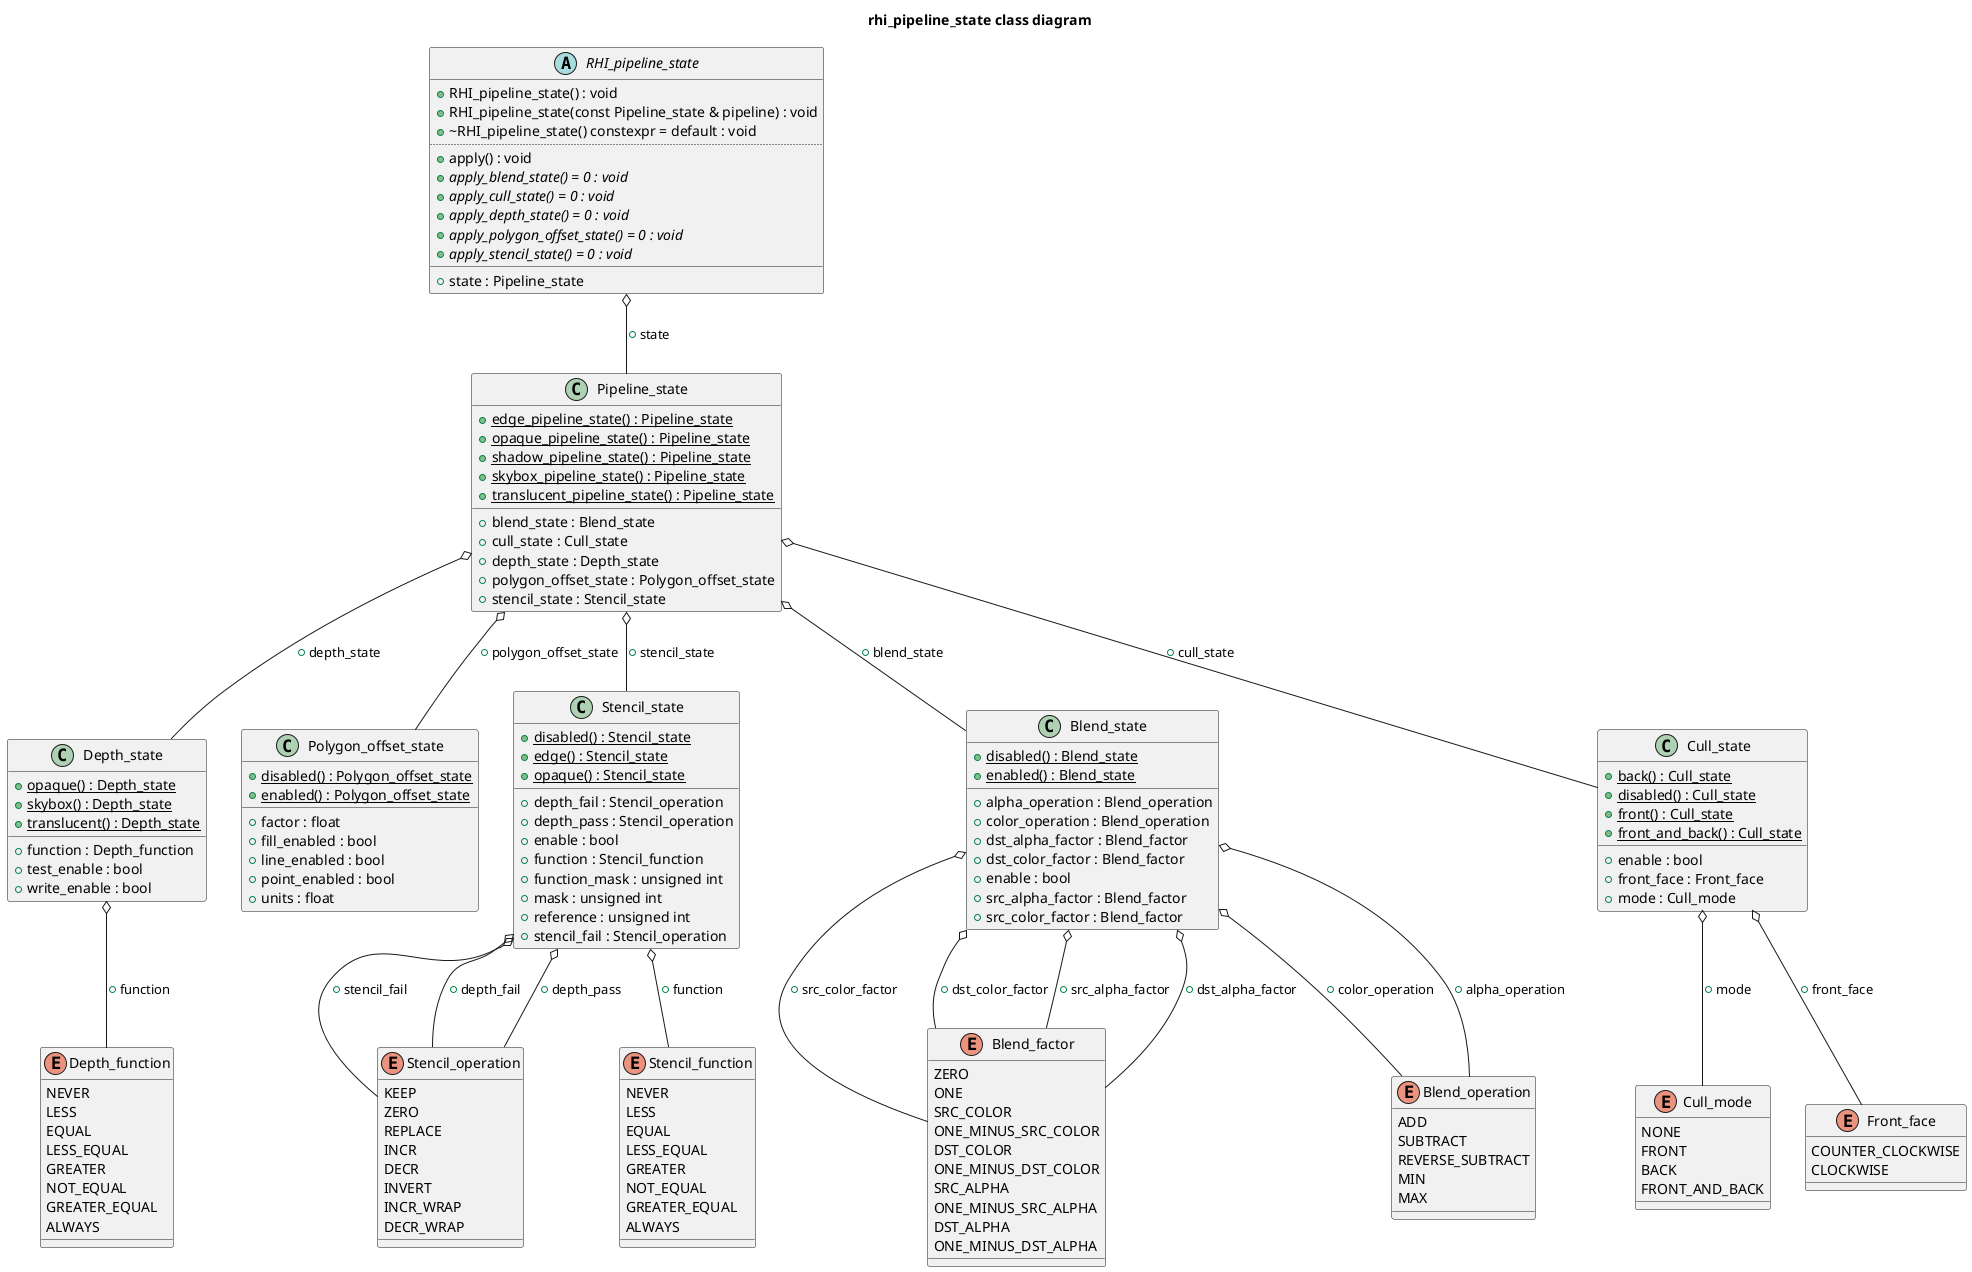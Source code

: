 @startuml
title rhi_pipeline_state class diagram
enum "Depth_function" as C_0015315770824919878280
enum C_0015315770824919878280 {
NEVER
LESS
EQUAL
LESS_EQUAL
GREATER
NOT_EQUAL
GREATER_EQUAL
ALWAYS
}
enum "Stencil_operation" as C_0013002212370996026529
enum C_0013002212370996026529 {
KEEP
ZERO
REPLACE
INCR
DECR
INVERT
INCR_WRAP
DECR_WRAP
}
enum "Stencil_function" as C_0006675511002150183875
enum C_0006675511002150183875 {
NEVER
LESS
EQUAL
LESS_EQUAL
GREATER
NOT_EQUAL
GREATER_EQUAL
ALWAYS
}
enum "Blend_factor" as C_0012701967614483832555
enum C_0012701967614483832555 {
ZERO
ONE
SRC_COLOR
ONE_MINUS_SRC_COLOR
DST_COLOR
ONE_MINUS_DST_COLOR
SRC_ALPHA
ONE_MINUS_SRC_ALPHA
DST_ALPHA
ONE_MINUS_DST_ALPHA
}
enum "Blend_operation" as C_0017501660999904871061
enum C_0017501660999904871061 {
ADD
SUBTRACT
REVERSE_SUBTRACT
MIN
MAX
}
enum "Cull_mode" as C_0002157893757014812054
enum C_0002157893757014812054 {
NONE
FRONT
BACK
FRONT_AND_BACK
}
enum "Front_face" as C_0007578588789520119609
enum C_0007578588789520119609 {
COUNTER_CLOCKWISE
CLOCKWISE
}
class "Depth_state" as C_0005852705731821194481
class C_0005852705731821194481 {
{static} +opaque() : Depth_state
{static} +skybox() : Depth_state
{static} +translucent() : Depth_state
__
+function : Depth_function
+test_enable : bool
+write_enable : bool
}
class "Polygon_offset_state" as C_0014915395093621420391
class C_0014915395093621420391 {
{static} +disabled() : Polygon_offset_state
{static} +enabled() : Polygon_offset_state
__
+factor : float
+fill_enabled : bool
+line_enabled : bool
+point_enabled : bool
+units : float
}
class "Stencil_state" as C_0008842206346122004037
class C_0008842206346122004037 {
{static} +disabled() : Stencil_state
{static} +edge() : Stencil_state
{static} +opaque() : Stencil_state
__
+depth_fail : Stencil_operation
+depth_pass : Stencil_operation
+enable : bool
+function : Stencil_function
+function_mask : unsigned int
+mask : unsigned int
+reference : unsigned int
+stencil_fail : Stencil_operation
}
class "Blend_state" as C_0011727291569075239826
class C_0011727291569075239826 {
{static} +disabled() : Blend_state
{static} +enabled() : Blend_state
__
+alpha_operation : Blend_operation
+color_operation : Blend_operation
+dst_alpha_factor : Blend_factor
+dst_color_factor : Blend_factor
+enable : bool
+src_alpha_factor : Blend_factor
+src_color_factor : Blend_factor
}
class "Cull_state" as C_0003672516125294812208
class C_0003672516125294812208 {
{static} +back() : Cull_state
{static} +disabled() : Cull_state
{static} +front() : Cull_state
{static} +front_and_back() : Cull_state
__
+enable : bool
+front_face : Front_face
+mode : Cull_mode
}
class "Pipeline_state" as C_0006463496597452141367
class C_0006463496597452141367 {
{static} +edge_pipeline_state() : Pipeline_state
{static} +opaque_pipeline_state() : Pipeline_state
{static} +shadow_pipeline_state() : Pipeline_state
{static} +skybox_pipeline_state() : Pipeline_state
{static} +translucent_pipeline_state() : Pipeline_state
__
+blend_state : Blend_state
+cull_state : Cull_state
+depth_state : Depth_state
+polygon_offset_state : Polygon_offset_state
+stencil_state : Stencil_state
}
abstract "RHI_pipeline_state" as C_0005959593889702998783
abstract C_0005959593889702998783 {
+RHI_pipeline_state() : void
+RHI_pipeline_state(const Pipeline_state & pipeline) : void
+~RHI_pipeline_state() constexpr = default : void
..
+apply() : void
{abstract} +apply_blend_state() = 0 : void
{abstract} +apply_cull_state() = 0 : void
{abstract} +apply_depth_state() = 0 : void
{abstract} +apply_polygon_offset_state() = 0 : void
{abstract} +apply_stencil_state() = 0 : void
__
+state : Pipeline_state
}
C_0005852705731821194481 o-- C_0015315770824919878280 : +function
C_0008842206346122004037 o-- C_0006675511002150183875 : +function
C_0008842206346122004037 o-- C_0013002212370996026529 : +stencil_fail
C_0008842206346122004037 o-- C_0013002212370996026529 : +depth_fail
C_0008842206346122004037 o-- C_0013002212370996026529 : +depth_pass
C_0011727291569075239826 o-- C_0012701967614483832555 : +src_color_factor
C_0011727291569075239826 o-- C_0012701967614483832555 : +dst_color_factor
C_0011727291569075239826 o-- C_0012701967614483832555 : +src_alpha_factor
C_0011727291569075239826 o-- C_0012701967614483832555 : +dst_alpha_factor
C_0011727291569075239826 o-- C_0017501660999904871061 : +color_operation
C_0011727291569075239826 o-- C_0017501660999904871061 : +alpha_operation
C_0003672516125294812208 o-- C_0002157893757014812054 : +mode
C_0003672516125294812208 o-- C_0007578588789520119609 : +front_face
C_0006463496597452141367 o-- C_0005852705731821194481 : +depth_state
C_0006463496597452141367 o-- C_0011727291569075239826 : +blend_state
C_0006463496597452141367 o-- C_0014915395093621420391 : +polygon_offset_state
C_0006463496597452141367 o-- C_0008842206346122004037 : +stencil_state
C_0006463496597452141367 o-- C_0003672516125294812208 : +cull_state
C_0005959593889702998783 o-- C_0006463496597452141367 : +state

'Generated with clang-uml, version 0.6.1-15-gbf4bfdc
'LLVM version clang version 19.1.7 (Fedora 19.1.7-3.fc41)
@enduml
